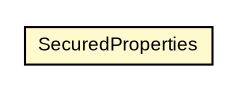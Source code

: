 #!/usr/local/bin/dot
#
# Class diagram 
# Generated by UMLGraph version R5_6-24-gf6e263 (http://www.umlgraph.org/)
#

digraph G {
	edge [fontname="arial",fontsize=10,labelfontname="arial",labelfontsize=10];
	node [fontname="arial",fontsize=10,shape=plaintext];
	nodesep=0.25;
	ranksep=0.5;
	// net.brabenetz.lib.security.properties.SecuredProperties
	c82 [label=<<table title="net.brabenetz.lib.security.properties.SecuredProperties" border="0" cellborder="1" cellspacing="0" cellpadding="2" port="p" bgcolor="lemonChiffon" href="./SecuredProperties.html">
		<tr><td><table border="0" cellspacing="0" cellpadding="1">
<tr><td align="center" balign="center"> SecuredProperties </td></tr>
		</table></td></tr>
		</table>>, URL="./SecuredProperties.html", fontname="arial", fontcolor="black", fontsize=9.0];
}

